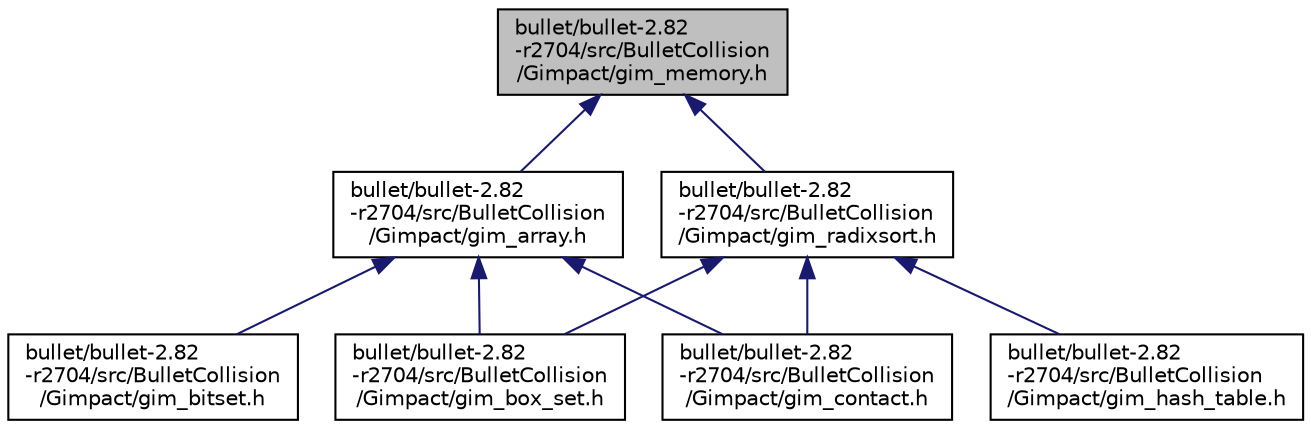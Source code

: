 digraph "bullet/bullet-2.82-r2704/src/BulletCollision/Gimpact/gim_memory.h"
{
  edge [fontname="Helvetica",fontsize="10",labelfontname="Helvetica",labelfontsize="10"];
  node [fontname="Helvetica",fontsize="10",shape=record];
  Node1 [label="bullet/bullet-2.82\l-r2704/src/BulletCollision\l/Gimpact/gim_memory.h",height=0.2,width=0.4,color="black", fillcolor="grey75", style="filled", fontcolor="black"];
  Node1 -> Node2 [dir="back",color="midnightblue",fontsize="10",style="solid",fontname="Helvetica"];
  Node2 [label="bullet/bullet-2.82\l-r2704/src/BulletCollision\l/Gimpact/gim_array.h",height=0.2,width=0.4,color="black", fillcolor="white", style="filled",URL="$gim__array_8h.html"];
  Node2 -> Node3 [dir="back",color="midnightblue",fontsize="10",style="solid",fontname="Helvetica"];
  Node3 [label="bullet/bullet-2.82\l-r2704/src/BulletCollision\l/Gimpact/gim_bitset.h",height=0.2,width=0.4,color="black", fillcolor="white", style="filled",URL="$gim__bitset_8h.html"];
  Node2 -> Node4 [dir="back",color="midnightblue",fontsize="10",style="solid",fontname="Helvetica"];
  Node4 [label="bullet/bullet-2.82\l-r2704/src/BulletCollision\l/Gimpact/gim_box_set.h",height=0.2,width=0.4,color="black", fillcolor="white", style="filled",URL="$gim__box__set_8h.html"];
  Node2 -> Node5 [dir="back",color="midnightblue",fontsize="10",style="solid",fontname="Helvetica"];
  Node5 [label="bullet/bullet-2.82\l-r2704/src/BulletCollision\l/Gimpact/gim_contact.h",height=0.2,width=0.4,color="black", fillcolor="white", style="filled",URL="$gim__contact_8h.html"];
  Node1 -> Node6 [dir="back",color="midnightblue",fontsize="10",style="solid",fontname="Helvetica"];
  Node6 [label="bullet/bullet-2.82\l-r2704/src/BulletCollision\l/Gimpact/gim_radixsort.h",height=0.2,width=0.4,color="black", fillcolor="white", style="filled",URL="$gim__radixsort_8h.html"];
  Node6 -> Node4 [dir="back",color="midnightblue",fontsize="10",style="solid",fontname="Helvetica"];
  Node6 -> Node5 [dir="back",color="midnightblue",fontsize="10",style="solid",fontname="Helvetica"];
  Node6 -> Node7 [dir="back",color="midnightblue",fontsize="10",style="solid",fontname="Helvetica"];
  Node7 [label="bullet/bullet-2.82\l-r2704/src/BulletCollision\l/Gimpact/gim_hash_table.h",height=0.2,width=0.4,color="black", fillcolor="white", style="filled",URL="$gim__hash__table_8h_source.html"];
}
